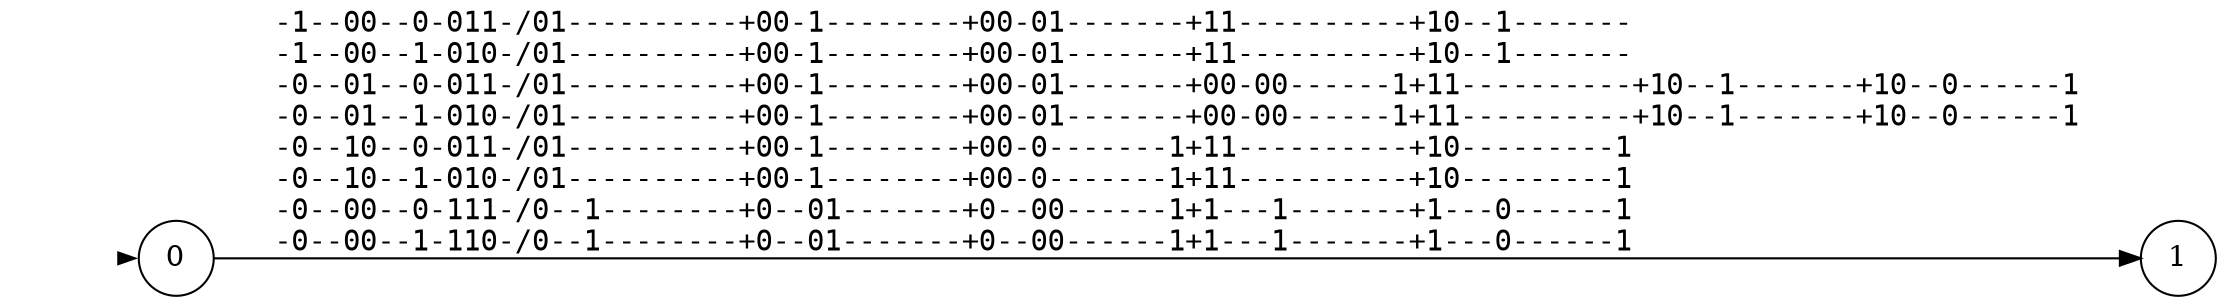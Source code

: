 digraph""{graph[rankdir=LR,ranksep=0.8,nodesep=0.2];node[shape=circle];edge[fontname=mono];init[shape=point,style=invis];0[label="0"];1[label="1"];init->0[penwidth=0,tooltip="initialstate"];0->1[label="-1--00--0-011-/01----------+00-1--------+00-01-------+11----------+10--1-------\l-1--00--1-010-/01----------+00-1--------+00-01-------+11----------+10--1-------\l-0--01--0-011-/01----------+00-1--------+00-01-------+00-00------1+11----------+10--1-------+10--0------1\l-0--01--1-010-/01----------+00-1--------+00-01-------+00-00------1+11----------+10--1-------+10--0------1\l-0--10--0-011-/01----------+00-1--------+00-0-------1+11----------+10---------1\l-0--10--1-010-/01----------+00-1--------+00-0-------1+11----------+10---------1\l-0--00--0-111-/0--1--------+0--01-------+0--00------1+1---1-------+1---0------1\l-0--00--1-110-/0--1--------+0--01-------+0--00------1+1---1-------+1---0------1\l",labeltooltip="pharmacy&#8743;&#172;medical_room&#8743;&#172;corridor&#8743;&#172;day&#8743;&#172;entrance&#8743;care_center&#8743;night/&#172;give_med&#8743;a+&#172;give_med&#8743;&#172;a&#8743;deliver_medicine+&#172;give_med&#8743;&#172;a&#8743;&#172;deliver_medicine&#8743;g+give_med&#8743;a+give_med&#8743;&#172;a&#8743;g&#10;pharmacy&#8743;&#172;medical_room&#8743;&#172;corridor&#8743;day&#8743;&#172;entrance&#8743;care_center&#8743;&#172;night/&#172;give_med&#8743;a+&#172;give_med&#8743;&#172;a&#8743;deliver_medicine+&#172;give_med&#8743;&#172;a&#8743;&#172;deliver_medicine&#8743;g+give_med&#8743;a+give_med&#8743;&#172;a&#8743;g&#10;&#172;pharmacy&#8743;&#172;medical_room&#8743;corridor&#8743;&#172;day&#8743;&#172;entrance&#8743;care_center&#8743;night/&#172;give_med&#8743;a+&#172;give_med&#8743;&#172;a&#8743;deliver_medicine+&#172;give_med&#8743;&#172;a&#8743;&#172;deliver_medicine&#8743;g+&#172;give_med&#8743;&#172;a&#8743;&#172;deliver_medicine&#8743;&#172;g&#8743;d+give_med&#8743;a+give_med&#8743;&#172;a&#8743;g+give_med&#8743;&#172;a&#8743;&#172;g&#8743;d&#10;&#172;pharmacy&#8743;&#172;medical_room&#8743;corridor&#8743;day&#8743;&#172;entrance&#8743;care_center&#8743;&#172;night/&#172;give_med&#8743;a+&#172;give_med&#8743;&#172;a&#8743;deliver_medicine+&#172;give_med&#8743;&#172;a&#8743;&#172;deliver_medicine&#8743;g+&#172;give_med&#8743;&#172;a&#8743;&#172;deliver_medicine&#8743;&#172;g&#8743;d+give_med&#8743;a+give_med&#8743;&#172;a&#8743;g+give_med&#8743;&#172;a&#8743;&#172;g&#8743;d&#10;&#172;pharmacy&#8743;medical_room&#8743;&#172;corridor&#8743;&#172;day&#8743;&#172;entrance&#8743;care_center&#8743;night/&#172;give_med&#8743;a+&#172;give_med&#8743;&#172;a&#8743;deliver_medicine+&#172;give_med&#8743;&#172;a&#8743;&#172;deliver_medicine&#8743;d+give_med&#8743;a+give_med&#8743;&#172;a&#8743;d&#10;&#172;pharmacy&#8743;medical_room&#8743;&#172;corridor&#8743;day&#8743;&#172;entrance&#8743;care_center&#8743;&#172;night/&#172;give_med&#8743;a+&#172;give_med&#8743;&#172;a&#8743;deliver_medicine+&#172;give_med&#8743;&#172;a&#8743;&#172;deliver_medicine&#8743;d+give_med&#8743;a+give_med&#8743;&#172;a&#8743;d&#10;&#172;pharmacy&#8743;&#172;medical_room&#8743;&#172;corridor&#8743;&#172;day&#8743;entrance&#8743;care_center&#8743;night/&#172;give_med&#8743;deliver_medicine+&#172;give_med&#8743;&#172;deliver_medicine&#8743;g+&#172;give_med&#8743;&#172;deliver_medicine&#8743;&#172;g&#8743;d+give_med&#8743;g+give_med&#8743;&#172;g&#8743;d&#10;&#172;pharmacy&#8743;&#172;medical_room&#8743;&#172;corridor&#8743;day&#8743;entrance&#8743;care_center&#8743;&#172;night/&#172;give_med&#8743;deliver_medicine+&#172;give_med&#8743;&#172;deliver_medicine&#8743;g+&#172;give_med&#8743;&#172;deliver_medicine&#8743;&#172;g&#8743;d+give_med&#8743;g+give_med&#8743;&#172;g&#8743;d&#10;"];}
